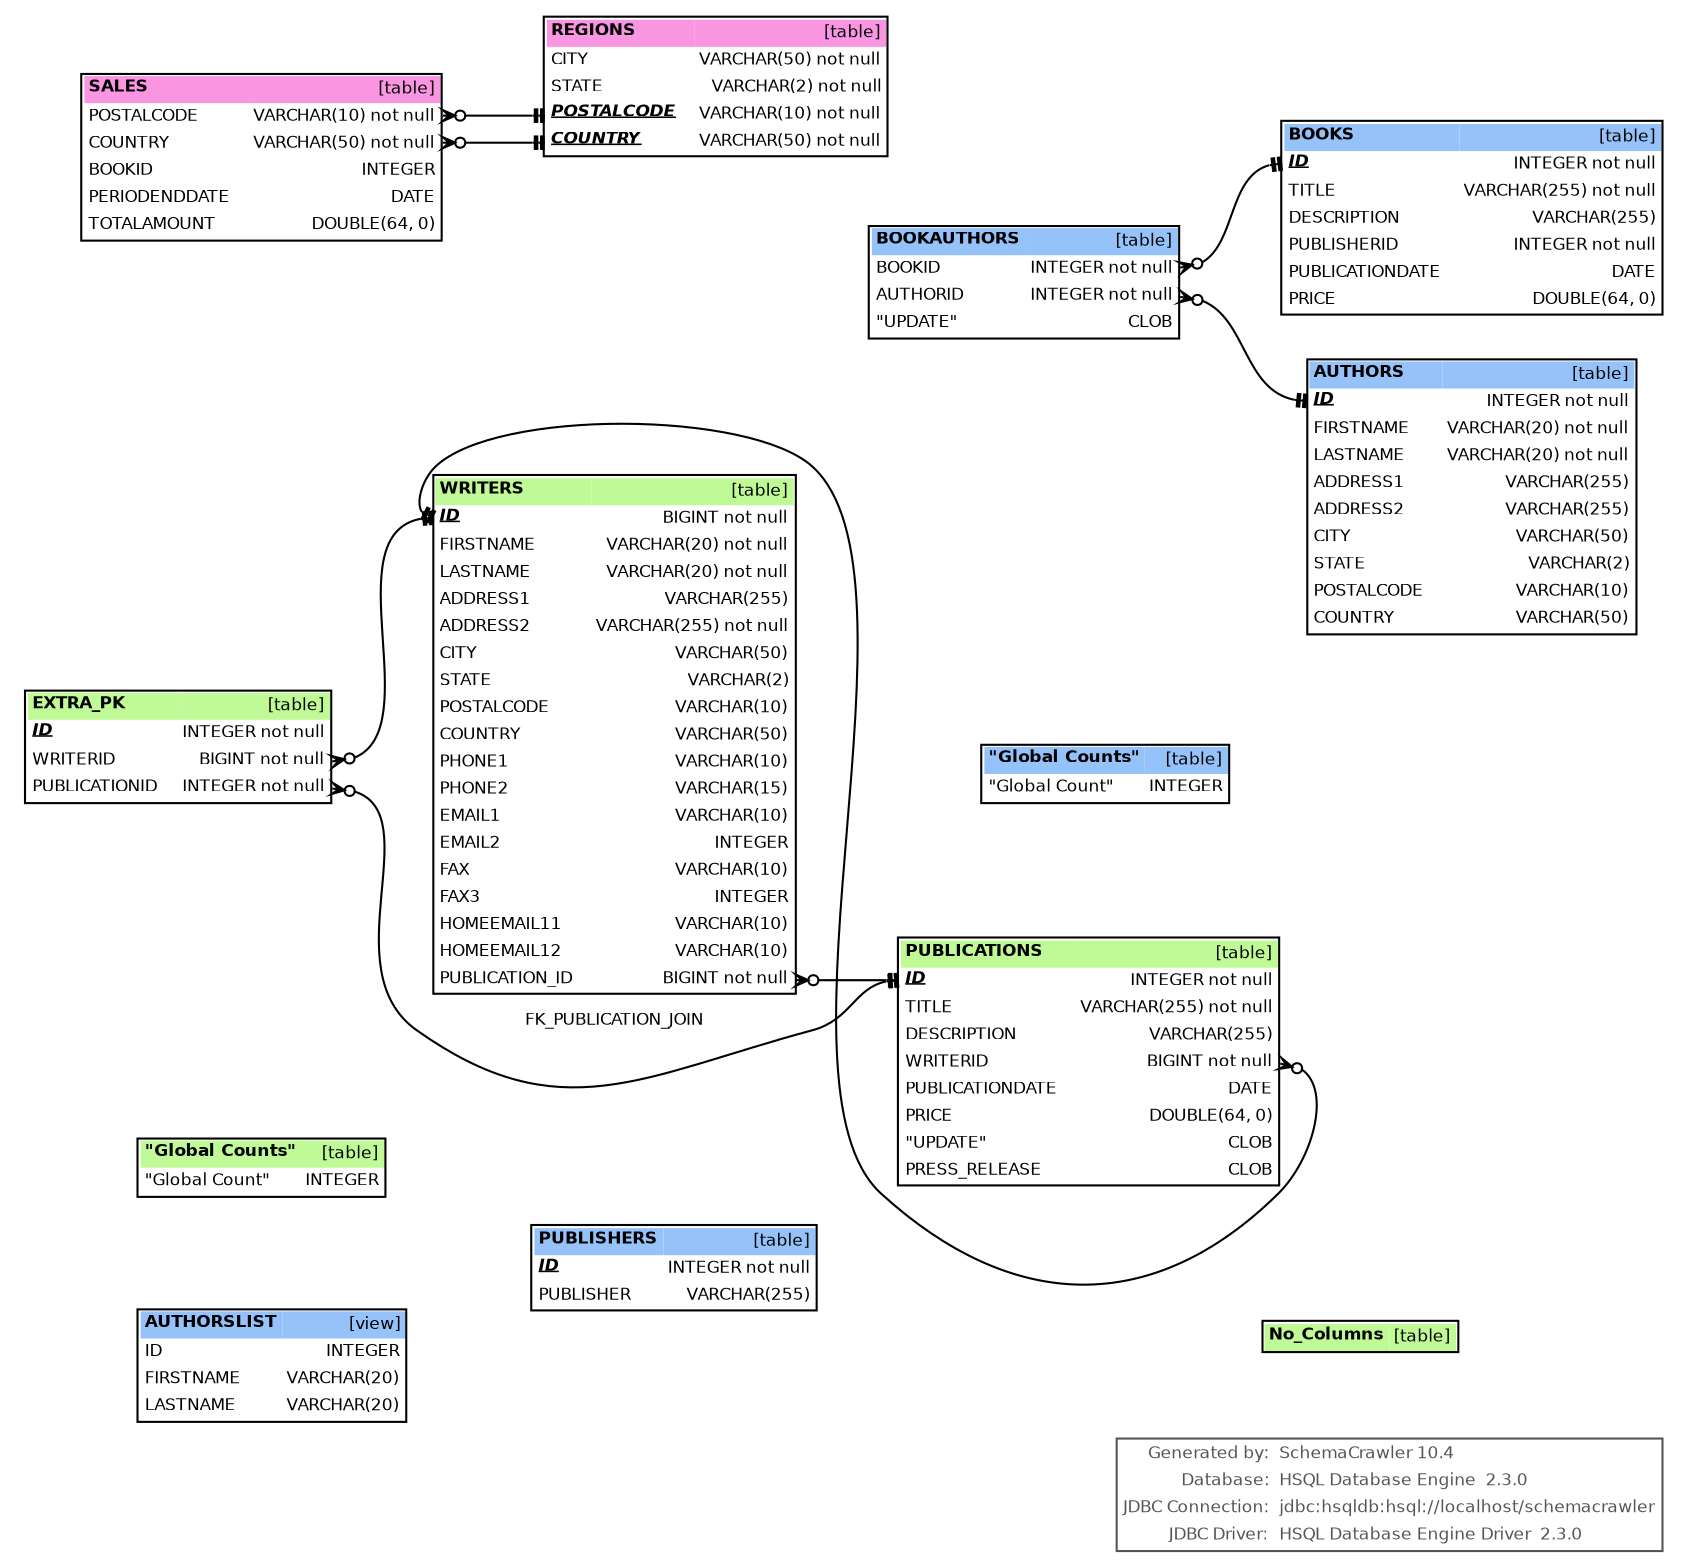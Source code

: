 digraph "SchemaCrawler_Diagram" {

  graph [
    nodesep="0.18"
    ranksep="0.46"
    rankdir="RL"
    fontname="Helvetica"
    fontsize="8"
    packmode="node"
    overlap="false"
  ];
  
  node [
    fontname="Helvetica"
    fontsize="8"
    shape="plaintext"
  ];
  
  edge [
    fontname="Helvetica"
    fontsize="8"  
    arrowsize="0.6"
  ];


  graph [fontcolor="#555555", 
    label=<
<table color="#555555" border="1" cellborder="0" cellspacing="0">
        <tr>
          <td align="right">Generated by:</td>
          <td align="left">SchemaCrawler 10.4</td>
        </tr>
        <tr>
          <td align="right">Database:</td>
          <td align="left">HSQL Database Engine  2.3.0</td>
        </tr>
        <tr>
          <td align="right">JDBC Connection:</td>
          <td align="left">jdbc:hsqldb:hsql://localhost/schemacrawler</td>
        </tr>
        <tr>
          <td align="right">JDBC Driver:</td>
          <td align="left">HSQL Database Engine Driver  2.3.0</td>
        </tr>
      </table>    >
    labeljust=r
    labelloc=b
  ];

  /* PUBLIC.BOOKS.AUTHORS -=-=-=-=-=-=-=-=-=-=-=-=-=- */
  "authors_dba8a1ff" [
    label=<
      <table border="1" cellborder="0" cellpadding="2" cellspacing="0" bgcolor="white">
        <tr>
          <td colspan="2" bgcolor="#96C2FA" align="left"><b>AUTHORS</b></td>
          <td bgcolor="#96C2FA" align="right">[table]</td>
        </tr>
        <tr>
          <td port="id_ecfc5f6a.start" align="left"><b><i><u>ID</u></i></b></td>
          <td> </td>
          <td port="id_ecfc5f6a.end" align="right">INTEGER not null</td>
        </tr>
        <tr>
          <td port="firstname_212547ec.start" align="left">FIRSTNAME</td>
          <td> </td>
          <td port="firstname_212547ec.end" align="right">VARCHAR(20) not null</td>
        </tr>
        <tr>
          <td port="lastname_c2a4e130.start" align="left">LASTNAME</td>
          <td> </td>
          <td port="lastname_c2a4e130.end" align="right">VARCHAR(20) not null</td>
        </tr>
        <tr>
          <td port="address1_d0f1f1ec.start" align="left">ADDRESS1</td>
          <td> </td>
          <td port="address1_d0f1f1ec.end" align="right">VARCHAR(255)</td>
        </tr>
        <tr>
          <td port="address2_d0f1f1ed.start" align="left">ADDRESS2</td>
          <td> </td>
          <td port="address2_d0f1f1ed.end" align="right">VARCHAR(255)</td>
        </tr>
        <tr>
          <td port="city_9f5f8ffa.start" align="left">CITY</td>
          <td> </td>
          <td port="city_9f5f8ffa.end" align="right">VARCHAR(50)</td>
        </tr>
        <tr>
          <td port="state_4d789fc2.start" align="left">STATE</td>
          <td> </td>
          <td port="state_4d789fc2.end" align="right">VARCHAR(2)</td>
        </tr>
        <tr>
          <td port="postalcode_843cd087.start" align="left">POSTALCODE</td>
          <td> </td>
          <td port="postalcode_843cd087.end" align="right">VARCHAR(10)</td>
        </tr>
        <tr>
          <td port="country_7bfb2687.start" align="left">COUNTRY</td>
          <td> </td>
          <td port="country_7bfb2687.end" align="right">VARCHAR(50)</td>
        </tr>
      </table>
    >
  ];

  "authors_dba8a1ff":"id_ecfc5f6a.start":w -> "bookauthors_aa4376":"authorid_19681b5e.end":e [label=<FK_Z_AUTHOR> style="solid" dir="both" arrowhead="crowodot" arrowtail="teetee"];


  /* PUBLIC.BOOKS.AUTHORSLIST -=-=-=-=-=-=-=-=-=-=-=-=-=- */
  "authorslist_b29d331d" [
    label=<
      <table border="1" cellborder="0" cellpadding="2" cellspacing="0" bgcolor="white">
        <tr>
          <td colspan="2" bgcolor="#96C2FA" align="left"><b>AUTHORSLIST</b></td>
          <td bgcolor="#96C2FA" align="right">[view]</td>
        </tr>
        <tr>
          <td port="id_837fd18c.start" align="left">ID</td>
          <td> </td>
          <td port="id_837fd18c.end" align="right">INTEGER</td>
        </tr>
        <tr>
          <td port="firstname_d3258b8a.start" align="left">FIRSTNAME</td>
          <td> </td>
          <td port="firstname_d3258b8a.end" align="right">VARCHAR(20)</td>
        </tr>
        <tr>
          <td port="lastname_b7deb1d2.start" align="left">LASTNAME</td>
          <td> </td>
          <td port="lastname_b7deb1d2.end" align="right">VARCHAR(20)</td>
        </tr>
      </table>
    >
  ];



  /* PUBLIC.BOOKS.BOOKAUTHORS -=-=-=-=-=-=-=-=-=-=-=-=-=- */
  "bookauthors_aa4376" [
    label=<
      <table border="1" cellborder="0" cellpadding="2" cellspacing="0" bgcolor="white">
        <tr>
          <td colspan="2" bgcolor="#96C2FA" align="left"><b>BOOKAUTHORS</b></td>
          <td bgcolor="#96C2FA" align="right">[table]</td>
        </tr>
        <tr>
          <td port="bookid_931bd73c.start" align="left">BOOKID</td>
          <td> </td>
          <td port="bookid_931bd73c.end" align="right">INTEGER not null</td>
        </tr>
        <tr>
          <td port="authorid_19681b5e.start" align="left">AUTHORID</td>
          <td> </td>
          <td port="authorid_19681b5e.end" align="right">INTEGER not null</td>
        </tr>
        <tr>
          <td port="update_7e11958f.start" align="left">"UPDATE"</td>
          <td> </td>
          <td port="update_7e11958f.end" align="right">CLOB</td>
        </tr>
      </table>
    >
  ];



  /* PUBLIC.BOOKS.BOOKS -=-=-=-=-=-=-=-=-=-=-=-=-=- */
  "books_afd2ba21" [
    label=<
      <table border="1" cellborder="0" cellpadding="2" cellspacing="0" bgcolor="white">
        <tr>
          <td colspan="2" bgcolor="#96C2FA" align="left"><b>BOOKS</b></td>
          <td bgcolor="#96C2FA" align="right">[table]</td>
        </tr>
        <tr>
          <td port="id_bb8abc08.start" align="left"><b><i><u>ID</u></i></b></td>
          <td> </td>
          <td port="id_bb8abc08.end" align="right">INTEGER not null</td>
        </tr>
        <tr>
          <td port="title_764df42b.start" align="left">TITLE</td>
          <td> </td>
          <td port="title_764df42b.end" align="right">VARCHAR(255) not null</td>
        </tr>
        <tr>
          <td port="description_f1e45f8f.start" align="left">DESCRIPTION</td>
          <td> </td>
          <td port="description_f1e45f8f.end" align="right">VARCHAR(255)</td>
        </tr>
        <tr>
          <td port="publisherid_3413fbaa.start" align="left">PUBLISHERID</td>
          <td> </td>
          <td port="publisherid_3413fbaa.end" align="right">INTEGER not null</td>
        </tr>
        <tr>
          <td port="publicationdate_bf876ded.start" align="left">PUBLICATIONDATE</td>
          <td> </td>
          <td port="publicationdate_bf876ded.end" align="right">DATE</td>
        </tr>
        <tr>
          <td port="price_7619831c.start" align="left">PRICE</td>
          <td> </td>
          <td port="price_7619831c.end" align="right">DOUBLE(64, 0)</td>
        </tr>
      </table>
    >
  ];

  "books_afd2ba21":"id_bb8abc08.start":w -> "bookauthors_aa4376":"bookid_931bd73c.end":e [label=<FK_Y_BOOK> style="solid" dir="both" arrowhead="crowodot" arrowtail="teetee"];


  /* PUBLIC.BOOKS."Global Counts" -=-=-=-=-=-=-=-=-=-=-=-=-=- */
  "globalcounts_2ab3635a" [
    label=<
      <table border="1" cellborder="0" cellpadding="2" cellspacing="0" bgcolor="white">
        <tr>
          <td colspan="2" bgcolor="#96C2FA" align="left"><b>"Global Counts"</b></td>
          <td bgcolor="#96C2FA" align="right">[table]</td>
        </tr>
        <tr>
          <td port="globalcount_22cfa042.start" align="left">"Global Count"</td>
          <td> </td>
          <td port="globalcount_22cfa042.end" align="right">INTEGER</td>
        </tr>
      </table>
    >
  ];



  /* PUBLIC.BOOKS.PUBLISHERS -=-=-=-=-=-=-=-=-=-=-=-=-=- */
  "publishers_b8da20c0" [
    label=<
      <table border="1" cellborder="0" cellpadding="2" cellspacing="0" bgcolor="white">
        <tr>
          <td colspan="2" bgcolor="#96C2FA" align="left"><b>PUBLISHERS</b></td>
          <td bgcolor="#96C2FA" align="right">[table]</td>
        </tr>
        <tr>
          <td port="id_6fc9dd09.start" align="left"><b><i><u>ID</u></i></b></td>
          <td> </td>
          <td port="id_6fc9dd09.end" align="right">INTEGER not null</td>
        </tr>
        <tr>
          <td port="publisher_13c8362e.start" align="left">PUBLISHER</td>
          <td> </td>
          <td port="publisher_13c8362e.end" align="right">VARCHAR(255)</td>
        </tr>
      </table>
    >
  ];



  /* PUBLIC.FOR_LINT.EXTRA_PK -=-=-=-=-=-=-=-=-=-=-=-=-=- */
  "extra_pk_334890da" [
    label=<
      <table border="1" cellborder="0" cellpadding="2" cellspacing="0" bgcolor="white">
        <tr>
          <td colspan="2" bgcolor="#BFFA96" align="left"><b>EXTRA_PK</b></td>
          <td bgcolor="#BFFA96" align="right">[table]</td>
        </tr>
        <tr>
          <td port="id_e9913eaf.start" align="left"><b><i><u>ID</u></i></b></td>
          <td> </td>
          <td port="id_e9913eaf.end" align="right">INTEGER not null</td>
        </tr>
        <tr>
          <td port="writerid_b8c70762.start" align="left">WRITERID</td>
          <td> </td>
          <td port="writerid_b8c70762.end" align="right">BIGINT not null</td>
        </tr>
        <tr>
          <td port="publicationid_d4d93213.start" align="left">PUBLICATIONID</td>
          <td> </td>
          <td port="publicationid_d4d93213.end" align="right">INTEGER not null</td>
        </tr>
      </table>
    >
  ];



  /* PUBLIC.FOR_LINT."Global Counts" -=-=-=-=-=-=-=-=-=-=-=-=-=- */
  "globalcounts_986b8a53" [
    label=<
      <table border="1" cellborder="0" cellpadding="2" cellspacing="0" bgcolor="white">
        <tr>
          <td colspan="2" bgcolor="#BFFA96" align="left"><b>"Global Counts"</b></td>
          <td bgcolor="#BFFA96" align="right">[table]</td>
        </tr>
        <tr>
          <td port="globalcount_9be78829.start" align="left">"Global Count"</td>
          <td> </td>
          <td port="globalcount_9be78829.end" align="right">INTEGER</td>
        </tr>
      </table>
    >
  ];



  /* PUBLIC.FOR_LINT.No_Columns -=-=-=-=-=-=-=-=-=-=-=-=-=- */
  "no_columns_1899a78f" [
    label=<
      <table border="1" cellborder="0" cellpadding="2" cellspacing="0" bgcolor="white">
        <tr>
          <td colspan="2" bgcolor="#BFFA96" align="left"><b>No_Columns</b></td>
          <td bgcolor="#BFFA96" align="right">[table]</td>
        </tr>
      </table>
    >
  ];



  /* PUBLIC.FOR_LINT.PUBLICATIONS -=-=-=-=-=-=-=-=-=-=-=-=-=- */
  "publications_949377f7" [
    label=<
      <table border="1" cellborder="0" cellpadding="2" cellspacing="0" bgcolor="white">
        <tr>
          <td colspan="2" bgcolor="#BFFA96" align="left"><b>PUBLICATIONS</b></td>
          <td bgcolor="#BFFA96" align="right">[table]</td>
        </tr>
        <tr>
          <td port="id_f5162672.start" align="left"><b><i><u>ID</u></i></b></td>
          <td> </td>
          <td port="id_f5162672.end" align="right">INTEGER not null</td>
        </tr>
        <tr>
          <td port="title_fd427981.start" align="left">TITLE</td>
          <td> </td>
          <td port="title_fd427981.end" align="right">VARCHAR(255) not null</td>
        </tr>
        <tr>
          <td port="description_d3f90c65.start" align="left">DESCRIPTION</td>
          <td> </td>
          <td port="description_d3f90c65.end" align="right">VARCHAR(255)</td>
        </tr>
        <tr>
          <td port="writerid_1c21d0e5.start" align="left">WRITERID</td>
          <td> </td>
          <td port="writerid_1c21d0e5.end" align="right">BIGINT not null</td>
        </tr>
        <tr>
          <td port="publicationdate_fb2dbfc3.start" align="left">PUBLICATIONDATE</td>
          <td> </td>
          <td port="publicationdate_fb2dbfc3.end" align="right">DATE</td>
        </tr>
        <tr>
          <td port="price_fd0e0872.start" align="left">PRICE</td>
          <td> </td>
          <td port="price_fd0e0872.end" align="right">DOUBLE(64, 0)</td>
        </tr>
        <tr>
          <td port="update_4444e22e.start" align="left">"UPDATE"</td>
          <td> </td>
          <td port="update_4444e22e.end" align="right">CLOB</td>
        </tr>
        <tr>
          <td port="press_release_3e1e2a14.start" align="left">PRESS_RELEASE</td>
          <td> </td>
          <td port="press_release_3e1e2a14.end" align="right">CLOB</td>
        </tr>
      </table>
    >
  ];

  "publications_949377f7":"id_f5162672.start":w -> "extra_pk_334890da":"publicationid_d4d93213.end":e [label=<FK_PUBLICATION_JOIN> style="solid" dir="both" arrowhead="crowodot" arrowtail="teetee"];
  "publications_949377f7":"id_f5162672.start":w -> "writers_bf84ac10":"publication_id_b1bcb5cc.end":e [label=<FK_WRITERS_PUBLICATION> style="solid" dir="both" arrowhead="crowodot" arrowtail="teetee"];


  /* PUBLIC.FOR_LINT.WRITERS -=-=-=-=-=-=-=-=-=-=-=-=-=- */
  "writers_bf84ac10" [
    label=<
      <table border="1" cellborder="0" cellpadding="2" cellspacing="0" bgcolor="white">
        <tr>
          <td colspan="2" bgcolor="#BFFA96" align="left"><b>WRITERS</b></td>
          <td bgcolor="#BFFA96" align="right">[table]</td>
        </tr>
        <tr>
          <td port="id_3033cfb9.start" align="left"><b><i><u>ID</u></i></b></td>
          <td> </td>
          <td port="id_3033cfb9.end" align="right">BIGINT not null</td>
        </tr>
        <tr>
          <td port="firstname_b42cb0bd.start" align="left">FIRSTNAME</td>
          <td> </td>
          <td port="firstname_b42cb0bd.end" align="right">VARCHAR(20) not null</td>
        </tr>
        <tr>
          <td port="lastname_8d949a3f.start" align="left">LASTNAME</td>
          <td> </td>
          <td port="lastname_8d949a3f.end" align="right">VARCHAR(20) not null</td>
        </tr>
        <tr>
          <td port="address1_9be1aafb.start" align="left">ADDRESS1</td>
          <td> </td>
          <td port="address1_9be1aafb.end" align="right">VARCHAR(255)</td>
        </tr>
        <tr>
          <td port="address2_9be1aafc.start" align="left">ADDRESS2</td>
          <td> </td>
          <td port="address2_9be1aafc.end" align="right">VARCHAR(255) not null</td>
        </tr>
        <tr>
          <td port="city_f27c2889.start" align="left">CITY</td>
          <td> </td>
          <td port="city_f27c2889.end" align="right">VARCHAR(50)</td>
        </tr>
        <tr>
          <td port="state_5def1913.start" align="left">STATE</td>
          <td> </td>
          <td port="state_5def1913.end" align="right">VARCHAR(2)</td>
        </tr>
        <tr>
          <td port="postalcode_522281d6.start" align="left">POSTALCODE</td>
          <td> </td>
          <td port="postalcode_522281d6.end" align="right">VARCHAR(10)</td>
        </tr>
        <tr>
          <td port="country_48b88f98.start" align="left">COUNTRY</td>
          <td> </td>
          <td port="country_48b88f98.end" align="right">VARCHAR(50)</td>
        </tr>
        <tr>
          <td port="phone1_5a32ac41.start" align="left">PHONE1</td>
          <td> </td>
          <td port="phone1_5a32ac41.end" align="right">VARCHAR(10)</td>
        </tr>
        <tr>
          <td port="phone2_5a32ac42.start" align="left">PHONE2</td>
          <td> </td>
          <td port="phone2_5a32ac42.end" align="right">VARCHAR(15)</td>
        </tr>
        <tr>
          <td port="email1_47ad63d3.start" align="left">EMAIL1</td>
          <td> </td>
          <td port="email1_47ad63d3.end" align="right">VARCHAR(10)</td>
        </tr>
        <tr>
          <td port="email2_47ad63d4.start" align="left">EMAIL2</td>
          <td> </td>
          <td port="email2_47ad63d4.end" align="right">INTEGER</td>
        </tr>
        <tr>
          <td port="fax_d6461c1f.start" align="left">FAX</td>
          <td> </td>
          <td port="fax_d6461c1f.end" align="right">VARCHAR(10)</td>
        </tr>
        <tr>
          <td port="fax3_f27d67f4.start" align="left">FAX3</td>
          <td> </td>
          <td port="fax3_f27d67f4.end" align="right">INTEGER</td>
        </tr>
        <tr>
          <td port="homeemail11_906adfff.start" align="left">HOMEEMAIL11</td>
          <td> </td>
          <td port="homeemail11_906adfff.end" align="right">VARCHAR(10)</td>
        </tr>
        <tr>
          <td port="homeemail12_906ae000.start" align="left">HOMEEMAIL12</td>
          <td> </td>
          <td port="homeemail12_906ae000.end" align="right">VARCHAR(10)</td>
        </tr>
        <tr>
          <td port="publication_id_b1bcb5cc.start" align="left">PUBLICATION_ID</td>
          <td> </td>
          <td port="publication_id_b1bcb5cc.end" align="right">BIGINT not null</td>
        </tr>
      </table>
    >
  ];

  "writers_bf84ac10":"id_3033cfb9.start":w -> "extra_pk_334890da":"writerid_b8c70762.end":e [label=<FK_WRITER_JOIN> style="solid" dir="both" arrowhead="crowodot" arrowtail="teetee"];
  "writers_bf84ac10":"id_3033cfb9.start":w -> "publications_949377f7":"writerid_1c21d0e5.end":e [label=<FK_PUBLICATIONS_WRITER> style="solid" dir="both" arrowhead="crowodot" arrowtail="teetee"];


  /* PUBLIC."PUBLISHER SALES".REGIONS -=-=-=-=-=-=-=-=-=-=-=-=-=- */
  "regions_bc895c48" [
    label=<
      <table border="1" cellborder="0" cellpadding="2" cellspacing="0" bgcolor="white">
        <tr>
          <td colspan="2" bgcolor="#FA96E1" align="left"><b>REGIONS</b></td>
          <td bgcolor="#FA96E1" align="right">[table]</td>
        </tr>
        <tr>
          <td port="city_2c74db51.start" align="left">CITY</td>
          <td> </td>
          <td port="city_2c74db51.end" align="right">VARCHAR(50) not null</td>
        </tr>
        <tr>
          <td port="state_630cbf4b.start" align="left">STATE</td>
          <td> </td>
          <td port="state_630cbf4b.end" align="right">VARCHAR(2) not null</td>
        </tr>
        <tr>
          <td port="postalcode_9b2bfe9e.start" align="left"><b><i><u>POSTALCODE</u></i></b></td>
          <td> </td>
          <td port="postalcode_9b2bfe9e.end" align="right">VARCHAR(10) not null</td>
        </tr>
        <tr>
          <td port="country_7d0587d0.start" align="left"><b><i><u>COUNTRY</u></i></b></td>
          <td> </td>
          <td port="country_7d0587d0.end" align="right">VARCHAR(50) not null</td>
        </tr>
      </table>
    >
  ];

  "regions_bc895c48":"postalcode_9b2bfe9e.start":w -> "sales_20be6f95":"postalcode_738bc931.end":e [label=<FK_SALES_REGIONS> style="solid" dir="both" arrowhead="crowodot" arrowtail="teetee"];
  "regions_bc895c48":"country_7d0587d0.start":w -> "sales_20be6f95":"country_890cfe1d.end":e [label=<FK_SALES_REGIONS> style="solid" dir="both" arrowhead="crowodot" arrowtail="teetee"];


  /* PUBLIC."PUBLISHER SALES".SALES -=-=-=-=-=-=-=-=-=-=-=-=-=- */
  "sales_20be6f95" [
    label=<
      <table border="1" cellborder="0" cellpadding="2" cellspacing="0" bgcolor="white">
        <tr>
          <td colspan="2" bgcolor="#FA96E1" align="left"><b>SALES</b></td>
          <td bgcolor="#FA96E1" align="right">[table]</td>
        </tr>
        <tr>
          <td port="postalcode_738bc931.start" align="left">POSTALCODE</td>
          <td> </td>
          <td port="postalcode_738bc931.end" align="right">VARCHAR(10) not null</td>
        </tr>
        <tr>
          <td port="country_890cfe1d.start" align="left">COUNTRY</td>
          <td> </td>
          <td port="country_890cfe1d.end" align="right">VARCHAR(50) not null</td>
        </tr>
        <tr>
          <td port="bookid_3c829a3d.start" align="left">BOOKID</td>
          <td> </td>
          <td port="bookid_3c829a3d.end" align="right">INTEGER</td>
        </tr>
        <tr>
          <td port="periodenddate_1bd9ab6f.start" align="left">PERIODENDDATE</td>
          <td> </td>
          <td port="periodenddate_1bd9ab6f.end" align="right">DATE</td>
        </tr>
        <tr>
          <td port="totalamount_63baaba3.start" align="left">TOTALAMOUNT</td>
          <td> </td>
          <td port="totalamount_63baaba3.end" align="right">DOUBLE(64, 0)</td>
        </tr>
      </table>
    >
  ];



}
